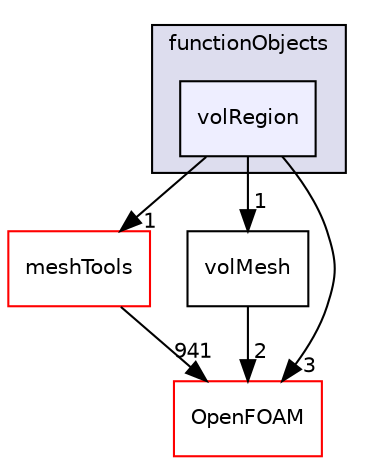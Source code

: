 digraph "src/finiteVolume/functionObjects/volRegion" {
  bgcolor=transparent;
  compound=true
  node [ fontsize="10", fontname="Helvetica"];
  edge [ labelfontsize="10", labelfontname="Helvetica"];
  subgraph clusterdir_931437ade13f2dce9ec0e9d87e341976 {
    graph [ bgcolor="#ddddee", pencolor="black", label="functionObjects" fontname="Helvetica", fontsize="10", URL="dir_931437ade13f2dce9ec0e9d87e341976.html"]
  dir_280faca0f6d26e70745f1e1dc119a236 [shape=box, label="volRegion", style="filled", fillcolor="#eeeeff", pencolor="black", URL="dir_280faca0f6d26e70745f1e1dc119a236.html"];
  }
  dir_ae30ad0bef50cf391b24c614251bb9fd [shape=box label="meshTools" color="red" URL="dir_ae30ad0bef50cf391b24c614251bb9fd.html"];
  dir_1a4209badf8dc5d7c181708103efea60 [shape=box label="volMesh" URL="dir_1a4209badf8dc5d7c181708103efea60.html"];
  dir_c5473ff19b20e6ec4dfe5c310b3778a8 [shape=box label="OpenFOAM" color="red" URL="dir_c5473ff19b20e6ec4dfe5c310b3778a8.html"];
  dir_280faca0f6d26e70745f1e1dc119a236->dir_ae30ad0bef50cf391b24c614251bb9fd [headlabel="1", labeldistance=1.5 headhref="dir_001093_001949.html"];
  dir_280faca0f6d26e70745f1e1dc119a236->dir_1a4209badf8dc5d7c181708103efea60 [headlabel="1", labeldistance=1.5 headhref="dir_001093_001259.html"];
  dir_280faca0f6d26e70745f1e1dc119a236->dir_c5473ff19b20e6ec4dfe5c310b3778a8 [headlabel="3", labeldistance=1.5 headhref="dir_001093_002151.html"];
  dir_ae30ad0bef50cf391b24c614251bb9fd->dir_c5473ff19b20e6ec4dfe5c310b3778a8 [headlabel="941", labeldistance=1.5 headhref="dir_001949_002151.html"];
  dir_1a4209badf8dc5d7c181708103efea60->dir_c5473ff19b20e6ec4dfe5c310b3778a8 [headlabel="2", labeldistance=1.5 headhref="dir_001259_002151.html"];
}
